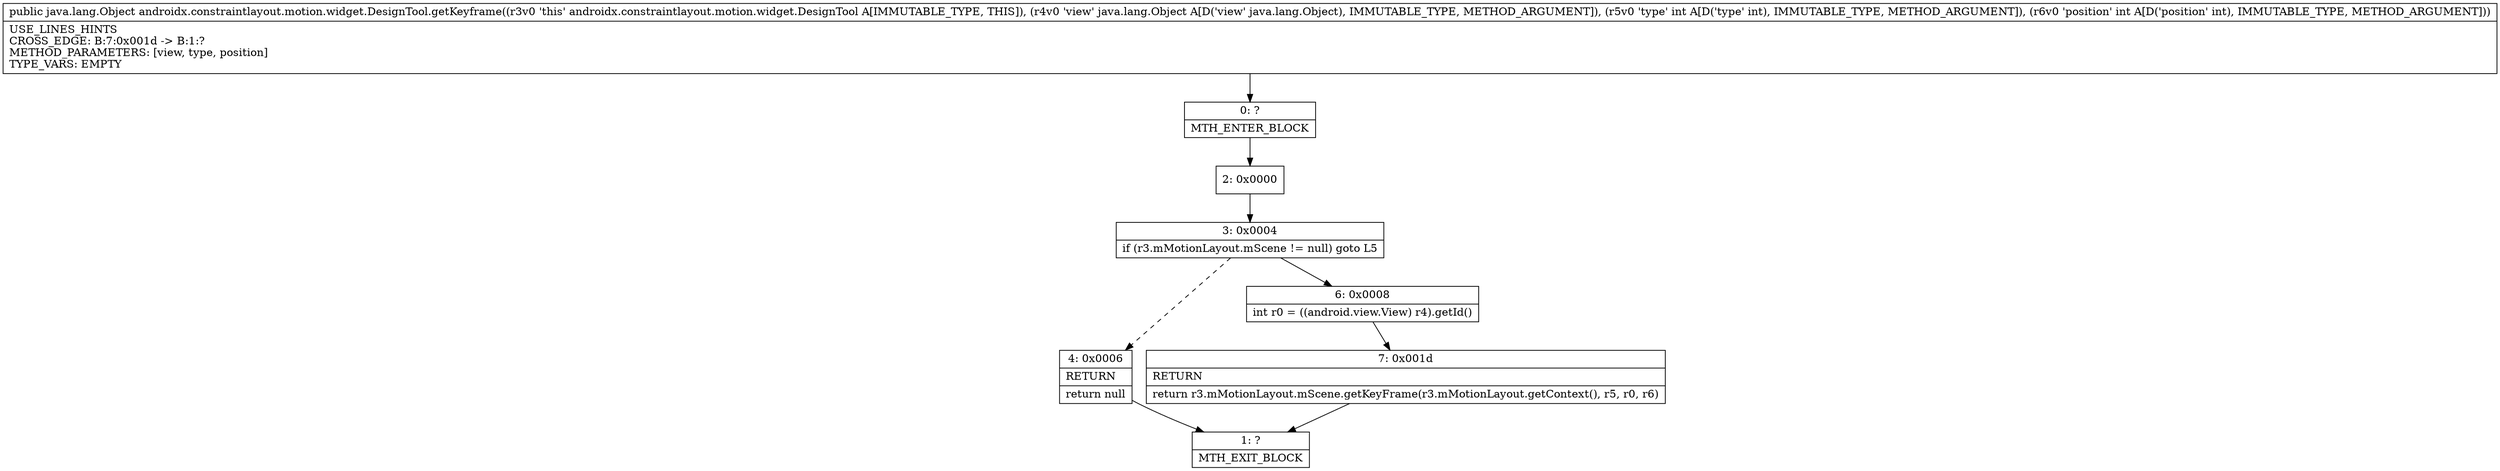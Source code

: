 digraph "CFG forandroidx.constraintlayout.motion.widget.DesignTool.getKeyframe(Ljava\/lang\/Object;II)Ljava\/lang\/Object;" {
Node_0 [shape=record,label="{0\:\ ?|MTH_ENTER_BLOCK\l}"];
Node_2 [shape=record,label="{2\:\ 0x0000}"];
Node_3 [shape=record,label="{3\:\ 0x0004|if (r3.mMotionLayout.mScene != null) goto L5\l}"];
Node_4 [shape=record,label="{4\:\ 0x0006|RETURN\l|return null\l}"];
Node_1 [shape=record,label="{1\:\ ?|MTH_EXIT_BLOCK\l}"];
Node_6 [shape=record,label="{6\:\ 0x0008|int r0 = ((android.view.View) r4).getId()\l}"];
Node_7 [shape=record,label="{7\:\ 0x001d|RETURN\l|return r3.mMotionLayout.mScene.getKeyFrame(r3.mMotionLayout.getContext(), r5, r0, r6)\l}"];
MethodNode[shape=record,label="{public java.lang.Object androidx.constraintlayout.motion.widget.DesignTool.getKeyframe((r3v0 'this' androidx.constraintlayout.motion.widget.DesignTool A[IMMUTABLE_TYPE, THIS]), (r4v0 'view' java.lang.Object A[D('view' java.lang.Object), IMMUTABLE_TYPE, METHOD_ARGUMENT]), (r5v0 'type' int A[D('type' int), IMMUTABLE_TYPE, METHOD_ARGUMENT]), (r6v0 'position' int A[D('position' int), IMMUTABLE_TYPE, METHOD_ARGUMENT]))  | USE_LINES_HINTS\lCROSS_EDGE: B:7:0x001d \-\> B:1:?\lMETHOD_PARAMETERS: [view, type, position]\lTYPE_VARS: EMPTY\l}"];
MethodNode -> Node_0;Node_0 -> Node_2;
Node_2 -> Node_3;
Node_3 -> Node_4[style=dashed];
Node_3 -> Node_6;
Node_4 -> Node_1;
Node_6 -> Node_7;
Node_7 -> Node_1;
}


